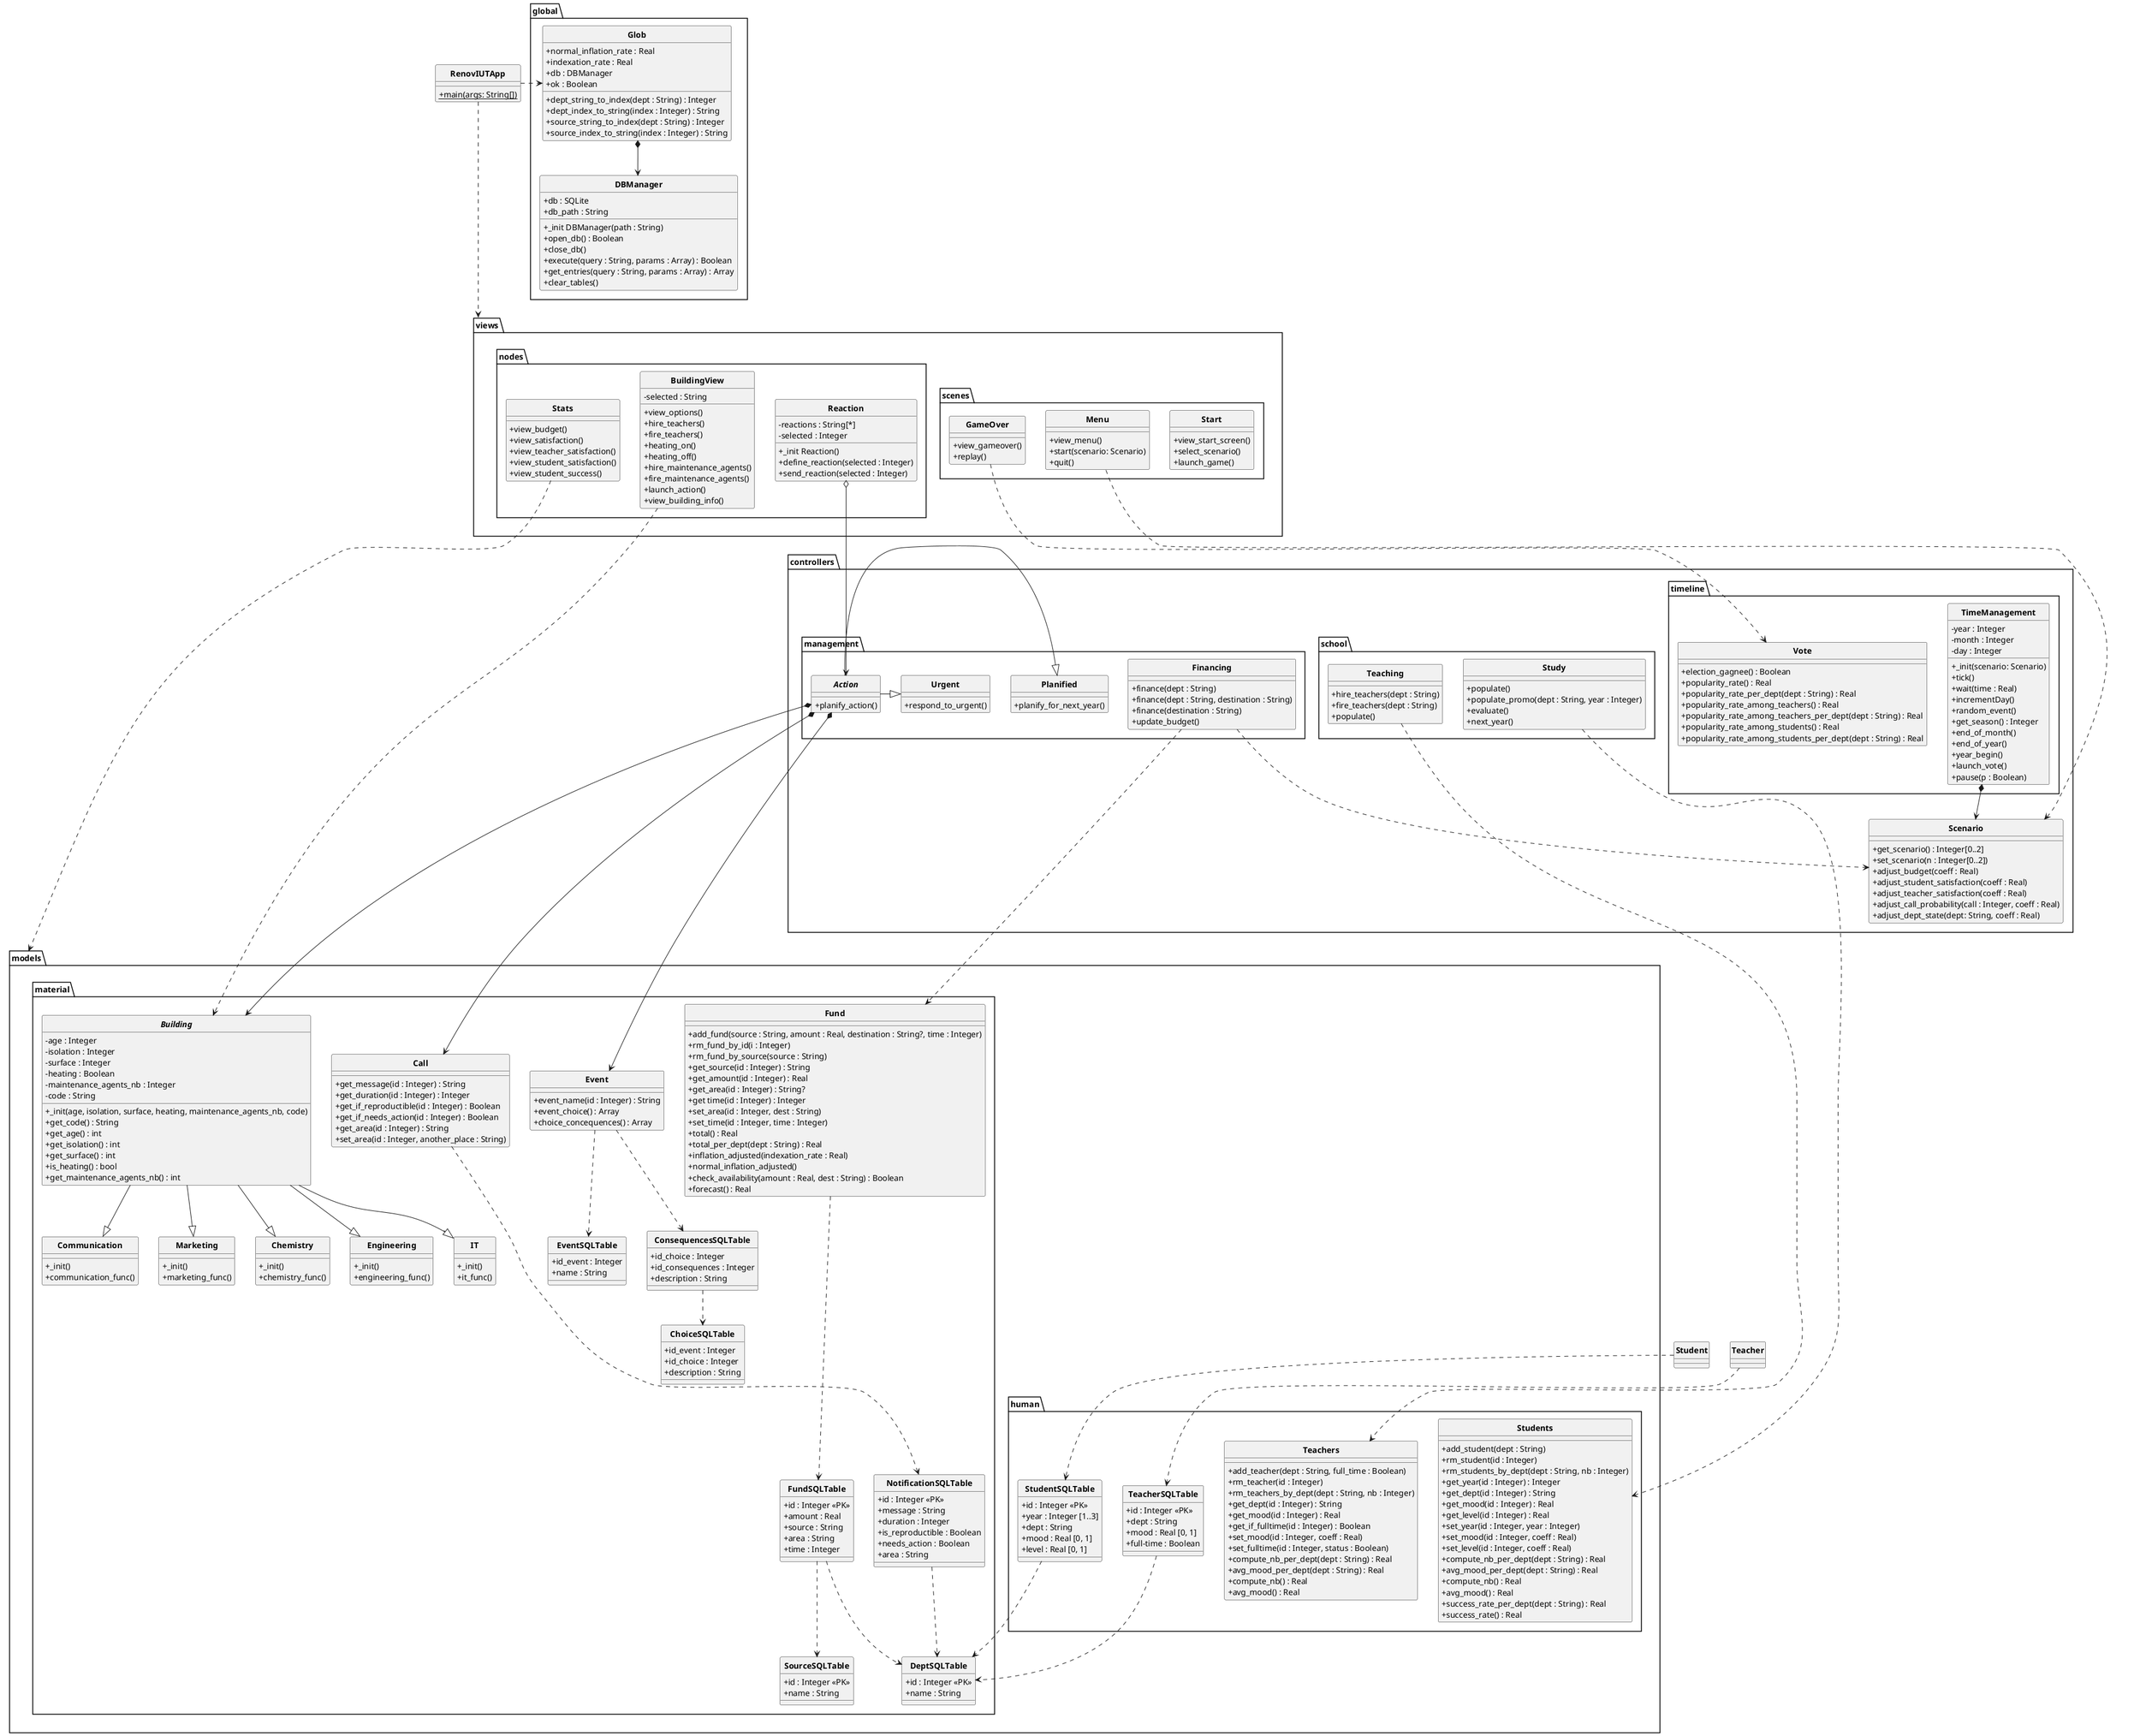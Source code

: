 @startuml RenovIUTApp

skinparam style strictuml
skinparam classAttributeIconSize 0
skinparam classFontStyle Bold
hide enum methods

class RenovIUTApp
{
    + {static} main(args: String[])
}

package global {
    class DBManager
    {
    	+ db : SQLite
    	+ db_path : String
    	+ _init DBManager(path : String)
    	+ open_db() : Boolean
    	+ close_db()
    	+ execute(query : String, params : Array) : Boolean
    	+ get_entries(query : String, params : Array) : Array
    	+ clear_tables()
    }

    class Glob
    {
    	+ normal_inflation_rate : Real
    	+ indexation_rate : Real
    	+ db : DBManager
    	+ ok : Boolean
    	+ dept_string_to_index(dept : String) : Integer
    	+ dept_index_to_string(index : Integer) : String
    	+ source_string_to_index(dept : String) : Integer
    	+ source_index_to_string(index : Integer) : String
    }
}

package views
{
    package nodes
    {
        class BuildingView
        {
            - selected : String
            + view_options()
            + hire_teachers()
            + fire_teachers()
            + heating_on()
            + heating_off()
            + hire_maintenance_agents()
            + fire_maintenance_agents()
            + launch_action()
            + view_building_info()
        }

        class Stats
        {
            + view_budget()
            + view_satisfaction()
            + view_teacher_satisfaction()
            + view_student_satisfaction()
            + view_student_success()
        }

        class Reaction
        {
            - reactions : String[*]
            - selected : Integer
            + _init Reaction()
            + define_reaction(selected : Integer)
            + send_reaction(selected : Integer)

        }
    }

    package scenes
    {
        class Start
        {
            + view_start_screen()
            + select_scenario()
            + launch_game()
        }

        class Menu
        {
            + view_menu()
            + start(scenario: Scenario)
            + quit()
        }

        class GameOver
        {
            + view_gameover()
            + replay()
        }
    }
}

package controllers
{
		package timeline {
			class TimeManagement
			{
				- year : Integer
				- month : Integer
				- day : Integer
				+ _init(scenario: Scenario)
				+ tick()
                + wait(time : Real)
                + incrementDay()
				+ random_event()
				+ get_season() : Integer
                + end_of_month()
				+ end_of_year()
                + year_begin()
				+ launch_vote()
				+ pause(p : Boolean)
			}

			class Vote
			{
				+ election_gagnee() : Boolean
				+ popularity_rate() : Real
				+ popularity_rate_per_dept(dept : String) : Real
				+ popularity_rate_among_teachers() : Real
				+ popularity_rate_among_teachers_per_dept(dept : String) : Real
				+ popularity_rate_among_students() : Real
				+ popularity_rate_among_students_per_dept(dept : String) : Real
			}
    }

    package school
    {
        class Teaching
        {
            + hire_teachers(dept : String)
            + fire_teachers(dept : String)
            + populate()
        }

        class Study
        {
            + populate()
            + populate_promo(dept : String, year : Integer)
            + evaluate()
            + next_year()
        }
    }

    package management
    {
        class Financing
        {
            + finance(dept : String)
            + finance(dept : String, destination : String)
            + finance(destination : String)
            + update_budget()
        }

        abstract class Action
        {
            + planify_action()
        }

        class Planified
        {
            + planify_for_next_year()
        }

        class Urgent
        {
            + respond_to_urgent()
        }
    }

		class Scenario
		{
				+ get_scenario() : Integer[0..2]
				+ set_scenario(n : Integer[0..2])
				+ adjust_budget(coeff : Real)
				+ adjust_student_satisfaction(coeff : Real)
				+ adjust_teacher_satisfaction(coeff : Real)
				+ adjust_call_probability(call : Integer, coeff : Real)
				+ adjust_dept_state(dept: String, coeff : Real)
		}
}

package models
{
		package human {
				class Students
				{
						+ add_student(dept : String)
						+ rm_student(id : Integer)
						+ rm_students_by_dept(dept : String, nb : Integer)
						+ get_year(id : Integer) : Integer
						+ get_dept(id : Integer) : String
						+ get_mood(id : Integer) : Real
						+ get_level(id : Integer) : Real
						+ set_year(id : Integer, year : Integer)
						+ set_mood(id : Integer, coeff : Real)
						+ set_level(id : Integer, coeff : Real)
						+ compute_nb_per_dept(dept : String) : Real
						+ avg_mood_per_dept(dept : String) : Real
						+ compute_nb() : Real
						+ avg_mood() : Real
						+ success_rate_per_dept(dept : String) : Real
						+ success_rate() : Real
				}

				class Teachers
				{
						+ add_teacher(dept : String, full_time : Boolean)
						+ rm_teacher(id : Integer)
						+ rm_teachers_by_dept(dept : String, nb : Integer)
						+ get_dept(id : Integer) : String
						+ get_mood(id : Integer) : Real
						+ get_if_fulltime(id : Integer) : Boolean
						+ set_mood(id : Integer, coeff : Real)
						+ set_fulltime(id : Integer, status : Boolean)
						+ compute_nb_per_dept(dept : String) : Real
						+ avg_mood_per_dept(dept : String) : Real
						+ compute_nb() : Real
						+ avg_mood() : Real
				}

                class StudentSQLTable
                {
                    + id : Integer <<PK>>
                    + year : Integer [1..3]
                    + dept : String
                    + mood : Real [0, 1]
                    + level : Real [0, 1]
                }

                class TeacherSQLTable
                {
                    + id : Integer <<PK>>
                    + dept : String
                    + mood : Real [0, 1]
                    + full-time : Boolean
                }

    }

		package material
        {
			abstract class Building
			{
				- age : Integer
				- isolation : Integer
				- surface : Integer
				- heating : Boolean
				- maintenance_agents_nb : Integer
                - code : String
                + _init(age, isolation, surface, heating, maintenance_agents_nb, code)
			    + get_code() : String
                + get_age() : int
                + get_isolation() : int
                + get_surface() : int
                + is_heating() : bool
                + get_maintenance_agents_nb() : int
			}

			class IT
			{
				+ _init()
				+ it_func()
			}

			class Communication
			{
				+ _init()
				+ communication_func()
			}

			class Marketing
			{
				+ _init()
				+ marketing_func()
			}

			class Chemistry
			{
				+ _init()
				+ chemistry_func()
			}

			class Engineering
			{
				+ _init()
				+ engineering_func()
			}

			class Fund
			{
				+ add_fund(source : String, amount : Real, destination : String?, time : Integer)
				+ rm_fund_by_id(i : Integer)
			    + rm_fund_by_source(source : String)
				+ get_source(id : Integer) : String
				+ get_amount(id : Integer) : Real
				+ get_area(id : Integer) : String?
				+ get time(id : Integer) : Integer
				+ set_area(id : Integer, dest : String)
				+ set_time(id : Integer, time : Integer)
				+ total() : Real
				+ total_per_dept(dept : String) : Real
				+ inflation_adjusted(indexation_rate : Real)
				+ normal_inflation_adjusted()
				+ check_availability(amount : Real, dest : String) : Boolean
				+ forecast() : Real
			}

			class Call
			{
				+ get_message(id : Integer) : String
				+ get_duration(id : Integer) : Integer
				+ get_if_reproductible(id : Integer) : Boolean
				+ get_if_needs_action(id : Integer) : Boolean
				+ get_area(id : Integer) : String
				+ set_area(id : Integer, another_place : String)
			}

            class FundSQLTable
            {
                + id : Integer <<PK>>
                + amount : Real
                + source : String
                + area : String
                + time : Integer
            }

            class NotificationSQLTable
            {
                + id : Integer <<PK>>
                + message : String
                + duration : Integer
                + is_reproductible : Boolean
                + needs_action : Boolean
                + area : String
            }

            class Event
            {
                + event_name(id : Integer) : String
                + event_choice() : Array
                + choice_concequences() : Array
            }

            'Table des evenements qui peuvent se produire'
            class EventSQLTable
            {
                + id_event : Integer
                + name : String
            }

            'Pour chaque evenement il peu y avoir différent choix'
            class ChoiceSQLTable
            {
                + id_event : Integer
                + id_choice : Integer
                + description : String
            }

            'Chaque choix peut avoir une ou plusieurs conséquences'
            class ConsequencesSQLTable
            {
                + id_choice : Integer
                + id_consequences : Integer
                + description : String
            }

            class DeptSQLTable
            {
                + id : Integer <<PK>>
                + name : String
            }

            class SourceSQLTable
            {
                + id : Integer <<PK>>
                + name : String
            }

    }
}


RenovIUTApp ...> views
RenovIUTApp .> Glob
BuildingView ...> Building
Stats ....> models
GameOver ..> Vote
Study ..> Students
Teaching ..> Teachers
Financing ..> Fund
Action *---> Building

Student ..> StudentSQLTable
Teacher ..> TeacherSQLTable
Fund ....> FundSQLTable
Call ....> NotificationSQLTable
TeacherSQLTable ..> DeptSQLTable
StudentSQLTable ..> DeptSQLTable
FundSQLTable ..> DeptSQLTable
NotificationSQLTable ..> DeptSQLTable
FundSQLTable ..> SourceSQLTable
ConsequencesSQLTable ..> ChoiceSQLTable
Event ..> EventSQLTable
Event ..> ConsequencesSQLTable
Reaction o--> Action

Building --|> IT
Building --|> Communication
Building --|> Marketing
Building --|> Chemistry
Building --|> Engineering
Action -|> Urgent
Action -|> Planified
Action *--> Call
Action *--> Event

TimeManagement *--> Scenario
Financing ..> Scenario
Menu ..> Scenario

Glob *--> DBManager

@enduml

